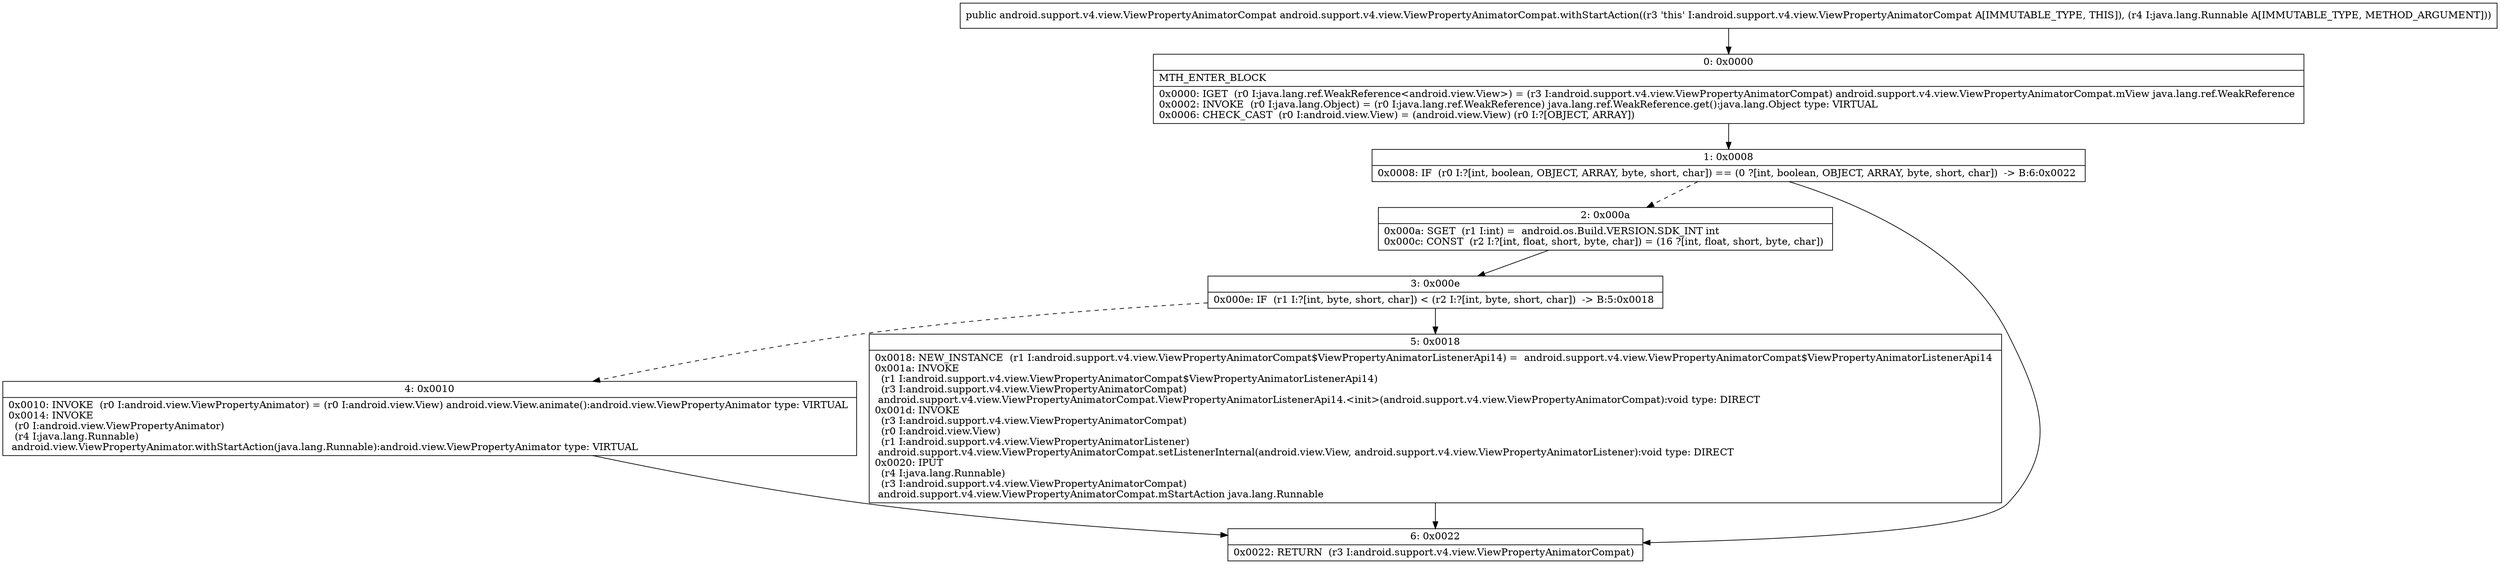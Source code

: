 digraph "CFG forandroid.support.v4.view.ViewPropertyAnimatorCompat.withStartAction(Ljava\/lang\/Runnable;)Landroid\/support\/v4\/view\/ViewPropertyAnimatorCompat;" {
Node_0 [shape=record,label="{0\:\ 0x0000|MTH_ENTER_BLOCK\l|0x0000: IGET  (r0 I:java.lang.ref.WeakReference\<android.view.View\>) = (r3 I:android.support.v4.view.ViewPropertyAnimatorCompat) android.support.v4.view.ViewPropertyAnimatorCompat.mView java.lang.ref.WeakReference \l0x0002: INVOKE  (r0 I:java.lang.Object) = (r0 I:java.lang.ref.WeakReference) java.lang.ref.WeakReference.get():java.lang.Object type: VIRTUAL \l0x0006: CHECK_CAST  (r0 I:android.view.View) = (android.view.View) (r0 I:?[OBJECT, ARRAY]) \l}"];
Node_1 [shape=record,label="{1\:\ 0x0008|0x0008: IF  (r0 I:?[int, boolean, OBJECT, ARRAY, byte, short, char]) == (0 ?[int, boolean, OBJECT, ARRAY, byte, short, char])  \-\> B:6:0x0022 \l}"];
Node_2 [shape=record,label="{2\:\ 0x000a|0x000a: SGET  (r1 I:int) =  android.os.Build.VERSION.SDK_INT int \l0x000c: CONST  (r2 I:?[int, float, short, byte, char]) = (16 ?[int, float, short, byte, char]) \l}"];
Node_3 [shape=record,label="{3\:\ 0x000e|0x000e: IF  (r1 I:?[int, byte, short, char]) \< (r2 I:?[int, byte, short, char])  \-\> B:5:0x0018 \l}"];
Node_4 [shape=record,label="{4\:\ 0x0010|0x0010: INVOKE  (r0 I:android.view.ViewPropertyAnimator) = (r0 I:android.view.View) android.view.View.animate():android.view.ViewPropertyAnimator type: VIRTUAL \l0x0014: INVOKE  \l  (r0 I:android.view.ViewPropertyAnimator)\l  (r4 I:java.lang.Runnable)\l android.view.ViewPropertyAnimator.withStartAction(java.lang.Runnable):android.view.ViewPropertyAnimator type: VIRTUAL \l}"];
Node_5 [shape=record,label="{5\:\ 0x0018|0x0018: NEW_INSTANCE  (r1 I:android.support.v4.view.ViewPropertyAnimatorCompat$ViewPropertyAnimatorListenerApi14) =  android.support.v4.view.ViewPropertyAnimatorCompat$ViewPropertyAnimatorListenerApi14 \l0x001a: INVOKE  \l  (r1 I:android.support.v4.view.ViewPropertyAnimatorCompat$ViewPropertyAnimatorListenerApi14)\l  (r3 I:android.support.v4.view.ViewPropertyAnimatorCompat)\l android.support.v4.view.ViewPropertyAnimatorCompat.ViewPropertyAnimatorListenerApi14.\<init\>(android.support.v4.view.ViewPropertyAnimatorCompat):void type: DIRECT \l0x001d: INVOKE  \l  (r3 I:android.support.v4.view.ViewPropertyAnimatorCompat)\l  (r0 I:android.view.View)\l  (r1 I:android.support.v4.view.ViewPropertyAnimatorListener)\l android.support.v4.view.ViewPropertyAnimatorCompat.setListenerInternal(android.view.View, android.support.v4.view.ViewPropertyAnimatorListener):void type: DIRECT \l0x0020: IPUT  \l  (r4 I:java.lang.Runnable)\l  (r3 I:android.support.v4.view.ViewPropertyAnimatorCompat)\l android.support.v4.view.ViewPropertyAnimatorCompat.mStartAction java.lang.Runnable \l}"];
Node_6 [shape=record,label="{6\:\ 0x0022|0x0022: RETURN  (r3 I:android.support.v4.view.ViewPropertyAnimatorCompat) \l}"];
MethodNode[shape=record,label="{public android.support.v4.view.ViewPropertyAnimatorCompat android.support.v4.view.ViewPropertyAnimatorCompat.withStartAction((r3 'this' I:android.support.v4.view.ViewPropertyAnimatorCompat A[IMMUTABLE_TYPE, THIS]), (r4 I:java.lang.Runnable A[IMMUTABLE_TYPE, METHOD_ARGUMENT])) }"];
MethodNode -> Node_0;
Node_0 -> Node_1;
Node_1 -> Node_2[style=dashed];
Node_1 -> Node_6;
Node_2 -> Node_3;
Node_3 -> Node_4[style=dashed];
Node_3 -> Node_5;
Node_4 -> Node_6;
Node_5 -> Node_6;
}

